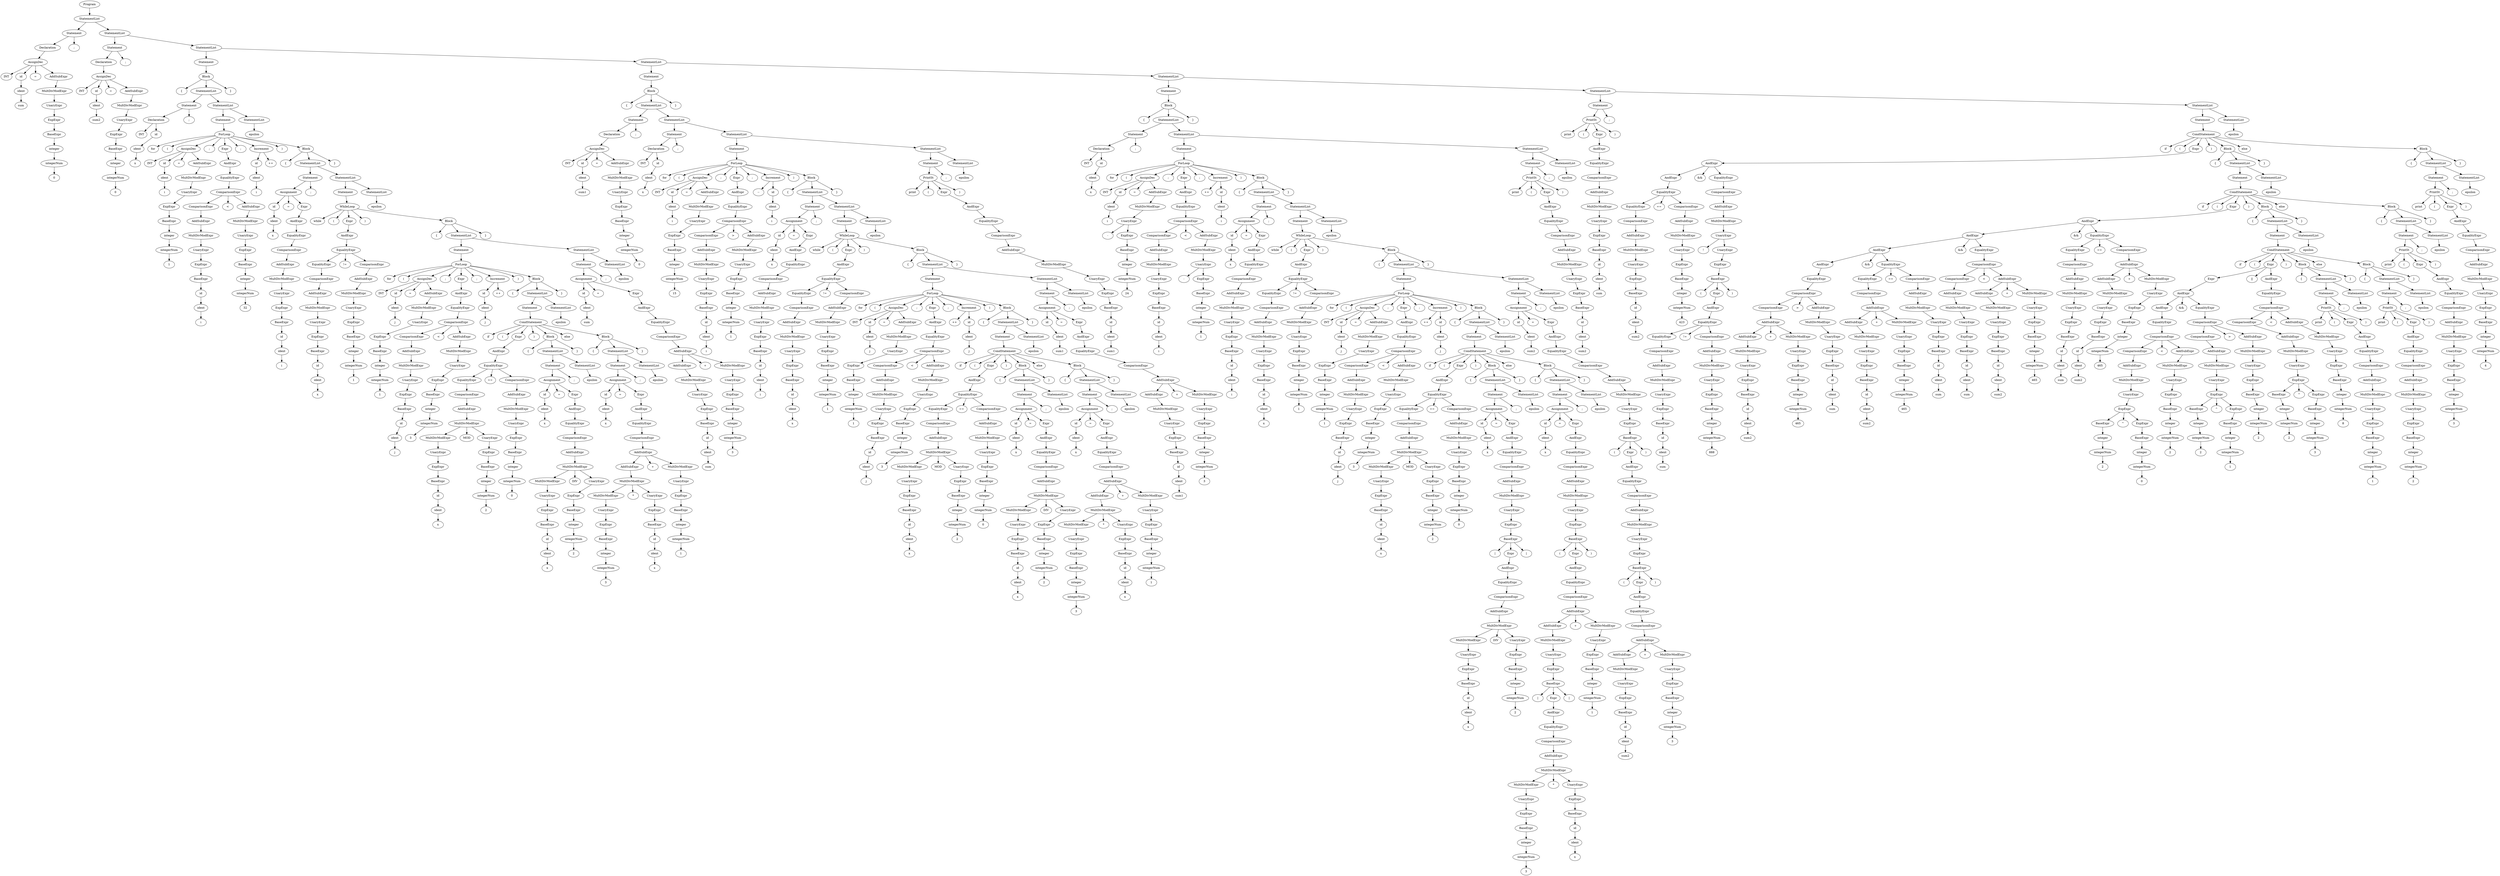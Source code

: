 
digraph "three_x_plus_1_1"
{
struct1 [label="Program"]
struct2 [label="StatementList"]
struct3 [label="Statement"]
struct4 [label="Declaration"]
struct5 [label="AssignDec"]
struct6 [label="INT"]
struct5->struct6
struct7 [label="id"]
struct8 [label="ident"]
struct9 [label="sum"]
struct8->struct9
struct7->struct8
struct5->struct7
struct10 [label="="]
struct5->struct10
struct11 [label="AddSubExpr"]
struct12 [label="MultDivModExpr"]
struct13 [label="UnaryExpr"]
struct14 [label="ExpExpr"]
struct15 [label="BaseExpr"]
struct16 [label="integer"]
struct17 [label="integerNum"]
struct18 [label="0"]
struct17->struct18
struct16->struct17
struct15->struct16
struct14->struct15
struct13->struct14
struct12->struct13
struct11->struct12
struct5->struct11
struct4->struct5
struct3->struct4
struct19 [label=";"]
struct3->struct19
struct2->struct3
struct20 [label="StatementList"]
struct21 [label="Statement"]
struct22 [label="Declaration"]
struct23 [label="AssignDec"]
struct24 [label="INT"]
struct23->struct24
struct25 [label="id"]
struct26 [label="ident"]
struct27 [label="sum2"]
struct26->struct27
struct25->struct26
struct23->struct25
struct28 [label="="]
struct23->struct28
struct29 [label="AddSubExpr"]
struct30 [label="MultDivModExpr"]
struct31 [label="UnaryExpr"]
struct32 [label="ExpExpr"]
struct33 [label="BaseExpr"]
struct34 [label="integer"]
struct35 [label="integerNum"]
struct36 [label="0"]
struct35->struct36
struct34->struct35
struct33->struct34
struct32->struct33
struct31->struct32
struct30->struct31
struct29->struct30
struct23->struct29
struct22->struct23
struct21->struct22
struct37 [label=";"]
struct21->struct37
struct20->struct21
struct38 [label="StatementList"]
struct39 [label="Statement"]
struct40 [label="Block"]
struct41 [label="{"]
struct40->struct41
struct42 [label="StatementList"]
struct43 [label="Statement"]
struct44 [label="Declaration"]
struct45 [label="INT"]
struct44->struct45
struct46 [label="id"]
struct47 [label="ident"]
struct48 [label="x"]
struct47->struct48
struct46->struct47
struct44->struct46
struct43->struct44
struct49 [label=";"]
struct43->struct49
struct42->struct43
struct50 [label="StatementList"]
struct51 [label="Statement"]
struct52 [label="ForLoop"]
struct53 [label="for"]
struct52->struct53
struct54 [label="("]
struct52->struct54
struct55 [label="AssignDec"]
struct56 [label="INT"]
struct55->struct56
struct57 [label="id"]
struct58 [label="ident"]
struct59 [label="i"]
struct58->struct59
struct57->struct58
struct55->struct57
struct60 [label="="]
struct55->struct60
struct61 [label="AddSubExpr"]
struct62 [label="MultDivModExpr"]
struct63 [label="UnaryExpr"]
struct64 [label="ExpExpr"]
struct65 [label="BaseExpr"]
struct66 [label="integer"]
struct67 [label="integerNum"]
struct68 [label="1"]
struct67->struct68
struct66->struct67
struct65->struct66
struct64->struct65
struct63->struct64
struct62->struct63
struct61->struct62
struct55->struct61
struct52->struct55
struct69 [label=";"]
struct52->struct69
struct70 [label="Expr"]
struct71 [label="AndExpr"]
struct72 [label="EqualityExpr"]
struct73 [label="ComparisonExpr"]
struct74 [label="ComparisonExpr"]
struct75 [label="AddSubExpr"]
struct76 [label="MultDivModExpr"]
struct77 [label="UnaryExpr"]
struct78 [label="ExpExpr"]
struct79 [label="BaseExpr"]
struct80 [label="id"]
struct81 [label="ident"]
struct82 [label="i"]
struct81->struct82
struct80->struct81
struct79->struct80
struct78->struct79
struct77->struct78
struct76->struct77
struct75->struct76
struct74->struct75
struct73->struct74
struct83 [label="<"]
struct73->struct83
struct84 [label="AddSubExpr"]
struct85 [label="MultDivModExpr"]
struct86 [label="UnaryExpr"]
struct87 [label="ExpExpr"]
struct88 [label="BaseExpr"]
struct89 [label="integer"]
struct90 [label="integerNum"]
struct91 [label="32"]
struct90->struct91
struct89->struct90
struct88->struct89
struct87->struct88
struct86->struct87
struct85->struct86
struct84->struct85
struct73->struct84
struct72->struct73
struct71->struct72
struct70->struct71
struct52->struct70
struct92 [label=";"]
struct52->struct92
struct93 [label="Increment"]
struct94 [label="id"]
struct95 [label="ident"]
struct96 [label="i"]
struct95->struct96
struct94->struct95
struct93->struct94
struct97 [label="++"]
struct93->struct97
struct52->struct93
struct98 [label=")"]
struct52->struct98
struct99 [label="Block"]
struct100 [label="{"]
struct99->struct100
struct101 [label="StatementList"]
struct102 [label="Statement"]
struct103 [label="Assignment"]
struct104 [label="id"]
struct105 [label="ident"]
struct106 [label="x"]
struct105->struct106
struct104->struct105
struct103->struct104
struct107 [label="="]
struct103->struct107
struct108 [label="Expr"]
struct109 [label="AndExpr"]
struct110 [label="EqualityExpr"]
struct111 [label="ComparisonExpr"]
struct112 [label="AddSubExpr"]
struct113 [label="MultDivModExpr"]
struct114 [label="UnaryExpr"]
struct115 [label="ExpExpr"]
struct116 [label="BaseExpr"]
struct117 [label="id"]
struct118 [label="ident"]
struct119 [label="i"]
struct118->struct119
struct117->struct118
struct116->struct117
struct115->struct116
struct114->struct115
struct113->struct114
struct112->struct113
struct111->struct112
struct110->struct111
struct109->struct110
struct108->struct109
struct103->struct108
struct102->struct103
struct120 [label=";"]
struct102->struct120
struct101->struct102
struct121 [label="StatementList"]
struct122 [label="Statement"]
struct123 [label="WhileLoop"]
struct124 [label="while"]
struct123->struct124
struct125 [label="("]
struct123->struct125
struct126 [label="Expr"]
struct127 [label="AndExpr"]
struct128 [label="EqualityExpr"]
struct129 [label="EqualityExpr"]
struct130 [label="ComparisonExpr"]
struct131 [label="AddSubExpr"]
struct132 [label="MultDivModExpr"]
struct133 [label="UnaryExpr"]
struct134 [label="ExpExpr"]
struct135 [label="BaseExpr"]
struct136 [label="id"]
struct137 [label="ident"]
struct138 [label="x"]
struct137->struct138
struct136->struct137
struct135->struct136
struct134->struct135
struct133->struct134
struct132->struct133
struct131->struct132
struct130->struct131
struct129->struct130
struct128->struct129
struct139 [label="!="]
struct128->struct139
struct140 [label="ComparisonExpr"]
struct141 [label="AddSubExpr"]
struct142 [label="MultDivModExpr"]
struct143 [label="UnaryExpr"]
struct144 [label="ExpExpr"]
struct145 [label="BaseExpr"]
struct146 [label="integer"]
struct147 [label="integerNum"]
struct148 [label="1"]
struct147->struct148
struct146->struct147
struct145->struct146
struct144->struct145
struct143->struct144
struct142->struct143
struct141->struct142
struct140->struct141
struct128->struct140
struct127->struct128
struct126->struct127
struct123->struct126
struct149 [label=")"]
struct123->struct149
struct150 [label="Block"]
struct151 [label="{"]
struct150->struct151
struct152 [label="StatementList"]
struct153 [label="Statement"]
struct154 [label="ForLoop"]
struct155 [label="for"]
struct154->struct155
struct156 [label="("]
struct154->struct156
struct157 [label="AssignDec"]
struct158 [label="INT"]
struct157->struct158
struct159 [label="id"]
struct160 [label="ident"]
struct161 [label="j"]
struct160->struct161
struct159->struct160
struct157->struct159
struct162 [label="="]
struct157->struct162
struct163 [label="AddSubExpr"]
struct164 [label="MultDivModExpr"]
struct165 [label="UnaryExpr"]
struct166 [label="ExpExpr"]
struct167 [label="BaseExpr"]
struct168 [label="integer"]
struct169 [label="integerNum"]
struct170 [label="1"]
struct169->struct170
struct168->struct169
struct167->struct168
struct166->struct167
struct165->struct166
struct164->struct165
struct163->struct164
struct157->struct163
struct154->struct157
struct171 [label=";"]
struct154->struct171
struct172 [label="Expr"]
struct173 [label="AndExpr"]
struct174 [label="EqualityExpr"]
struct175 [label="ComparisonExpr"]
struct176 [label="ComparisonExpr"]
struct177 [label="AddSubExpr"]
struct178 [label="MultDivModExpr"]
struct179 [label="UnaryExpr"]
struct180 [label="ExpExpr"]
struct181 [label="BaseExpr"]
struct182 [label="id"]
struct183 [label="ident"]
struct184 [label="j"]
struct183->struct184
struct182->struct183
struct181->struct182
struct180->struct181
struct179->struct180
struct178->struct179
struct177->struct178
struct176->struct177
struct175->struct176
struct185 [label="<"]
struct175->struct185
struct186 [label="AddSubExpr"]
struct187 [label="MultDivModExpr"]
struct188 [label="UnaryExpr"]
struct189 [label="ExpExpr"]
struct190 [label="BaseExpr"]
struct191 [label="integer"]
struct192 [label="integerNum"]
struct193 [label="3"]
struct192->struct193
struct191->struct192
struct190->struct191
struct189->struct190
struct188->struct189
struct187->struct188
struct186->struct187
struct175->struct186
struct174->struct175
struct173->struct174
struct172->struct173
struct154->struct172
struct194 [label=";"]
struct154->struct194
struct195 [label="Increment"]
struct196 [label="id"]
struct197 [label="ident"]
struct198 [label="j"]
struct197->struct198
struct196->struct197
struct195->struct196
struct199 [label="++"]
struct195->struct199
struct154->struct195
struct200 [label=")"]
struct154->struct200
struct201 [label="Block"]
struct202 [label="{"]
struct201->struct202
struct203 [label="StatementList"]
struct204 [label="Statement"]
struct205 [label="CondStatement"]
struct206 [label="if"]
struct205->struct206
struct207 [label="("]
struct205->struct207
struct208 [label="Expr"]
struct209 [label="AndExpr"]
struct210 [label="EqualityExpr"]
struct211 [label="EqualityExpr"]
struct212 [label="ComparisonExpr"]
struct213 [label="AddSubExpr"]
struct214 [label="MultDivModExpr"]
struct215 [label="MultDivModExpr"]
struct216 [label="UnaryExpr"]
struct217 [label="ExpExpr"]
struct218 [label="BaseExpr"]
struct219 [label="id"]
struct220 [label="ident"]
struct221 [label="x"]
struct220->struct221
struct219->struct220
struct218->struct219
struct217->struct218
struct216->struct217
struct215->struct216
struct214->struct215
struct222 [label="MOD"]
struct214->struct222
struct223 [label="UnaryExpr"]
struct224 [label="ExpExpr"]
struct225 [label="BaseExpr"]
struct226 [label="integer"]
struct227 [label="integerNum"]
struct228 [label="2"]
struct227->struct228
struct226->struct227
struct225->struct226
struct224->struct225
struct223->struct224
struct214->struct223
struct213->struct214
struct212->struct213
struct211->struct212
struct210->struct211
struct229 [label="=="]
struct210->struct229
struct230 [label="ComparisonExpr"]
struct231 [label="AddSubExpr"]
struct232 [label="MultDivModExpr"]
struct233 [label="UnaryExpr"]
struct234 [label="ExpExpr"]
struct235 [label="BaseExpr"]
struct236 [label="integer"]
struct237 [label="integerNum"]
struct238 [label="0"]
struct237->struct238
struct236->struct237
struct235->struct236
struct234->struct235
struct233->struct234
struct232->struct233
struct231->struct232
struct230->struct231
struct210->struct230
struct209->struct210
struct208->struct209
struct205->struct208
struct239 [label=")"]
struct205->struct239
struct240 [label="Block"]
struct241 [label="{"]
struct240->struct241
struct242 [label="StatementList"]
struct243 [label="Statement"]
struct244 [label="Assignment"]
struct245 [label="id"]
struct246 [label="ident"]
struct247 [label="x"]
struct246->struct247
struct245->struct246
struct244->struct245
struct248 [label="="]
struct244->struct248
struct249 [label="Expr"]
struct250 [label="AndExpr"]
struct251 [label="EqualityExpr"]
struct252 [label="ComparisonExpr"]
struct253 [label="AddSubExpr"]
struct254 [label="MultDivModExpr"]
struct255 [label="MultDivModExpr"]
struct256 [label="UnaryExpr"]
struct257 [label="ExpExpr"]
struct258 [label="BaseExpr"]
struct259 [label="id"]
struct260 [label="ident"]
struct261 [label="x"]
struct260->struct261
struct259->struct260
struct258->struct259
struct257->struct258
struct256->struct257
struct255->struct256
struct254->struct255
struct262 [label="DIV"]
struct254->struct262
struct263 [label="UnaryExpr"]
struct264 [label="ExpExpr"]
struct265 [label="BaseExpr"]
struct266 [label="integer"]
struct267 [label="integerNum"]
struct268 [label="2"]
struct267->struct268
struct266->struct267
struct265->struct266
struct264->struct265
struct263->struct264
struct254->struct263
struct253->struct254
struct252->struct253
struct251->struct252
struct250->struct251
struct249->struct250
struct244->struct249
struct243->struct244
struct269 [label=";"]
struct243->struct269
struct242->struct243
struct270 [label="StatementList"]
struct271 [label="epsilon"]
struct270->struct271
struct242->struct270
struct240->struct242
struct272 [label="}"]
struct240->struct272
struct205->struct240
struct273 [label="else"]
struct205->struct273
struct274 [label="Block"]
struct275 [label="{"]
struct274->struct275
struct276 [label="StatementList"]
struct277 [label="Statement"]
struct278 [label="Assignment"]
struct279 [label="id"]
struct280 [label="ident"]
struct281 [label="x"]
struct280->struct281
struct279->struct280
struct278->struct279
struct282 [label="="]
struct278->struct282
struct283 [label="Expr"]
struct284 [label="AndExpr"]
struct285 [label="EqualityExpr"]
struct286 [label="ComparisonExpr"]
struct287 [label="AddSubExpr"]
struct288 [label="AddSubExpr"]
struct289 [label="MultDivModExpr"]
struct290 [label="MultDivModExpr"]
struct291 [label="UnaryExpr"]
struct292 [label="ExpExpr"]
struct293 [label="BaseExpr"]
struct294 [label="integer"]
struct295 [label="integerNum"]
struct296 [label="3"]
struct295->struct296
struct294->struct295
struct293->struct294
struct292->struct293
struct291->struct292
struct290->struct291
struct289->struct290
struct297 [label="*"]
struct289->struct297
struct298 [label="UnaryExpr"]
struct299 [label="ExpExpr"]
struct300 [label="BaseExpr"]
struct301 [label="id"]
struct302 [label="ident"]
struct303 [label="x"]
struct302->struct303
struct301->struct302
struct300->struct301
struct299->struct300
struct298->struct299
struct289->struct298
struct288->struct289
struct287->struct288
struct304 [label="+"]
struct287->struct304
struct305 [label="MultDivModExpr"]
struct306 [label="UnaryExpr"]
struct307 [label="ExpExpr"]
struct308 [label="BaseExpr"]
struct309 [label="integer"]
struct310 [label="integerNum"]
struct311 [label="1"]
struct310->struct311
struct309->struct310
struct308->struct309
struct307->struct308
struct306->struct307
struct305->struct306
struct287->struct305
struct286->struct287
struct285->struct286
struct284->struct285
struct283->struct284
struct278->struct283
struct277->struct278
struct312 [label=";"]
struct277->struct312
struct276->struct277
struct313 [label="StatementList"]
struct314 [label="epsilon"]
struct313->struct314
struct276->struct313
struct274->struct276
struct315 [label="}"]
struct274->struct315
struct205->struct274
struct204->struct205
struct203->struct204
struct316 [label="StatementList"]
struct317 [label="epsilon"]
struct316->struct317
struct203->struct316
struct201->struct203
struct318 [label="}"]
struct201->struct318
struct154->struct201
struct153->struct154
struct152->struct153
struct319 [label="StatementList"]
struct320 [label="Statement"]
struct321 [label="Assignment"]
struct322 [label="id"]
struct323 [label="ident"]
struct324 [label="sum"]
struct323->struct324
struct322->struct323
struct321->struct322
struct325 [label="="]
struct321->struct325
struct326 [label="Expr"]
struct327 [label="AndExpr"]
struct328 [label="EqualityExpr"]
struct329 [label="ComparisonExpr"]
struct330 [label="AddSubExpr"]
struct331 [label="AddSubExpr"]
struct332 [label="MultDivModExpr"]
struct333 [label="UnaryExpr"]
struct334 [label="ExpExpr"]
struct335 [label="BaseExpr"]
struct336 [label="id"]
struct337 [label="ident"]
struct338 [label="sum"]
struct337->struct338
struct336->struct337
struct335->struct336
struct334->struct335
struct333->struct334
struct332->struct333
struct331->struct332
struct330->struct331
struct339 [label="+"]
struct330->struct339
struct340 [label="MultDivModExpr"]
struct341 [label="UnaryExpr"]
struct342 [label="ExpExpr"]
struct343 [label="BaseExpr"]
struct344 [label="integer"]
struct345 [label="integerNum"]
struct346 [label="3"]
struct345->struct346
struct344->struct345
struct343->struct344
struct342->struct343
struct341->struct342
struct340->struct341
struct330->struct340
struct329->struct330
struct328->struct329
struct327->struct328
struct326->struct327
struct321->struct326
struct320->struct321
struct347 [label=";"]
struct320->struct347
struct319->struct320
struct348 [label="StatementList"]
struct349 [label="epsilon"]
struct348->struct349
struct319->struct348
struct152->struct319
struct150->struct152
struct350 [label="}"]
struct150->struct350
struct123->struct150
struct122->struct123
struct121->struct122
struct351 [label="StatementList"]
struct352 [label="epsilon"]
struct351->struct352
struct121->struct351
struct101->struct121
struct99->struct101
struct353 [label="}"]
struct99->struct353
struct52->struct99
struct51->struct52
struct50->struct51
struct354 [label="StatementList"]
struct355 [label="epsilon"]
struct354->struct355
struct50->struct354
struct42->struct50
struct40->struct42
struct356 [label="}"]
struct40->struct356
struct39->struct40
struct38->struct39
struct357 [label="StatementList"]
struct358 [label="Statement"]
struct359 [label="Block"]
struct360 [label="{"]
struct359->struct360
struct361 [label="StatementList"]
struct362 [label="Statement"]
struct363 [label="Declaration"]
struct364 [label="AssignDec"]
struct365 [label="INT"]
struct364->struct365
struct366 [label="id"]
struct367 [label="ident"]
struct368 [label="sum1"]
struct367->struct368
struct366->struct367
struct364->struct366
struct369 [label="="]
struct364->struct369
struct370 [label="AddSubExpr"]
struct371 [label="MultDivModExpr"]
struct372 [label="UnaryExpr"]
struct373 [label="ExpExpr"]
struct374 [label="BaseExpr"]
struct375 [label="integer"]
struct376 [label="integerNum"]
struct377 [label="0"]
struct376->struct377
struct375->struct376
struct374->struct375
struct373->struct374
struct372->struct373
struct371->struct372
struct370->struct371
struct364->struct370
struct363->struct364
struct362->struct363
struct378 [label=";"]
struct362->struct378
struct361->struct362
struct379 [label="StatementList"]
struct380 [label="Statement"]
struct381 [label="Declaration"]
struct382 [label="INT"]
struct381->struct382
struct383 [label="id"]
struct384 [label="ident"]
struct385 [label="x"]
struct384->struct385
struct383->struct384
struct381->struct383
struct380->struct381
struct386 [label=";"]
struct380->struct386
struct379->struct380
struct387 [label="StatementList"]
struct388 [label="Statement"]
struct389 [label="ForLoop"]
struct390 [label="for"]
struct389->struct390
struct391 [label="("]
struct389->struct391
struct392 [label="AssignDec"]
struct393 [label="INT"]
struct392->struct393
struct394 [label="id"]
struct395 [label="ident"]
struct396 [label="i"]
struct395->struct396
struct394->struct395
struct392->struct394
struct397 [label="="]
struct392->struct397
struct398 [label="AddSubExpr"]
struct399 [label="MultDivModExpr"]
struct400 [label="UnaryExpr"]
struct401 [label="ExpExpr"]
struct402 [label="BaseExpr"]
struct403 [label="integer"]
struct404 [label="integerNum"]
struct405 [label="15"]
struct404->struct405
struct403->struct404
struct402->struct403
struct401->struct402
struct400->struct401
struct399->struct400
struct398->struct399
struct392->struct398
struct389->struct392
struct406 [label=";"]
struct389->struct406
struct407 [label="Expr"]
struct408 [label="AndExpr"]
struct409 [label="EqualityExpr"]
struct410 [label="ComparisonExpr"]
struct411 [label="ComparisonExpr"]
struct412 [label="AddSubExpr"]
struct413 [label="MultDivModExpr"]
struct414 [label="UnaryExpr"]
struct415 [label="ExpExpr"]
struct416 [label="BaseExpr"]
struct417 [label="id"]
struct418 [label="ident"]
struct419 [label="i"]
struct418->struct419
struct417->struct418
struct416->struct417
struct415->struct416
struct414->struct415
struct413->struct414
struct412->struct413
struct411->struct412
struct410->struct411
struct420 [label=">"]
struct410->struct420
struct421 [label="AddSubExpr"]
struct422 [label="MultDivModExpr"]
struct423 [label="UnaryExpr"]
struct424 [label="ExpExpr"]
struct425 [label="BaseExpr"]
struct426 [label="integer"]
struct427 [label="integerNum"]
struct428 [label="1"]
struct427->struct428
struct426->struct427
struct425->struct426
struct424->struct425
struct423->struct424
struct422->struct423
struct421->struct422
struct410->struct421
struct409->struct410
struct408->struct409
struct407->struct408
struct389->struct407
struct429 [label=";"]
struct389->struct429
struct430 [label="Increment"]
struct431 [label="--"]
struct430->struct431
struct432 [label="id"]
struct433 [label="ident"]
struct434 [label="i"]
struct433->struct434
struct432->struct433
struct430->struct432
struct389->struct430
struct435 [label=")"]
struct389->struct435
struct436 [label="Block"]
struct437 [label="{"]
struct436->struct437
struct438 [label="StatementList"]
struct439 [label="Statement"]
struct440 [label="Assignment"]
struct441 [label="id"]
struct442 [label="ident"]
struct443 [label="x"]
struct442->struct443
struct441->struct442
struct440->struct441
struct444 [label="="]
struct440->struct444
struct445 [label="Expr"]
struct446 [label="AndExpr"]
struct447 [label="EqualityExpr"]
struct448 [label="ComparisonExpr"]
struct449 [label="AddSubExpr"]
struct450 [label="MultDivModExpr"]
struct451 [label="UnaryExpr"]
struct452 [label="ExpExpr"]
struct453 [label="BaseExpr"]
struct454 [label="id"]
struct455 [label="ident"]
struct456 [label="i"]
struct455->struct456
struct454->struct455
struct453->struct454
struct452->struct453
struct451->struct452
struct450->struct451
struct449->struct450
struct448->struct449
struct447->struct448
struct446->struct447
struct445->struct446
struct440->struct445
struct439->struct440
struct457 [label=";"]
struct439->struct457
struct438->struct439
struct458 [label="StatementList"]
struct459 [label="Statement"]
struct460 [label="WhileLoop"]
struct461 [label="while"]
struct460->struct461
struct462 [label="("]
struct460->struct462
struct463 [label="Expr"]
struct464 [label="AndExpr"]
struct465 [label="EqualityExpr"]
struct466 [label="EqualityExpr"]
struct467 [label="ComparisonExpr"]
struct468 [label="AddSubExpr"]
struct469 [label="MultDivModExpr"]
struct470 [label="UnaryExpr"]
struct471 [label="ExpExpr"]
struct472 [label="BaseExpr"]
struct473 [label="id"]
struct474 [label="ident"]
struct475 [label="x"]
struct474->struct475
struct473->struct474
struct472->struct473
struct471->struct472
struct470->struct471
struct469->struct470
struct468->struct469
struct467->struct468
struct466->struct467
struct465->struct466
struct476 [label="!="]
struct465->struct476
struct477 [label="ComparisonExpr"]
struct478 [label="AddSubExpr"]
struct479 [label="MultDivModExpr"]
struct480 [label="UnaryExpr"]
struct481 [label="ExpExpr"]
struct482 [label="BaseExpr"]
struct483 [label="integer"]
struct484 [label="integerNum"]
struct485 [label="1"]
struct484->struct485
struct483->struct484
struct482->struct483
struct481->struct482
struct480->struct481
struct479->struct480
struct478->struct479
struct477->struct478
struct465->struct477
struct464->struct465
struct463->struct464
struct460->struct463
struct486 [label=")"]
struct460->struct486
struct487 [label="Block"]
struct488 [label="{"]
struct487->struct488
struct489 [label="StatementList"]
struct490 [label="Statement"]
struct491 [label="ForLoop"]
struct492 [label="for"]
struct491->struct492
struct493 [label="("]
struct491->struct493
struct494 [label="AssignDec"]
struct495 [label="INT"]
struct494->struct495
struct496 [label="id"]
struct497 [label="ident"]
struct498 [label="j"]
struct497->struct498
struct496->struct497
struct494->struct496
struct499 [label="="]
struct494->struct499
struct500 [label="AddSubExpr"]
struct501 [label="MultDivModExpr"]
struct502 [label="UnaryExpr"]
struct503 [label="ExpExpr"]
struct504 [label="BaseExpr"]
struct505 [label="integer"]
struct506 [label="integerNum"]
struct507 [label="1"]
struct506->struct507
struct505->struct506
struct504->struct505
struct503->struct504
struct502->struct503
struct501->struct502
struct500->struct501
struct494->struct500
struct491->struct494
struct508 [label=";"]
struct491->struct508
struct509 [label="Expr"]
struct510 [label="AndExpr"]
struct511 [label="EqualityExpr"]
struct512 [label="ComparisonExpr"]
struct513 [label="ComparisonExpr"]
struct514 [label="AddSubExpr"]
struct515 [label="MultDivModExpr"]
struct516 [label="UnaryExpr"]
struct517 [label="ExpExpr"]
struct518 [label="BaseExpr"]
struct519 [label="id"]
struct520 [label="ident"]
struct521 [label="j"]
struct520->struct521
struct519->struct520
struct518->struct519
struct517->struct518
struct516->struct517
struct515->struct516
struct514->struct515
struct513->struct514
struct512->struct513
struct522 [label="<"]
struct512->struct522
struct523 [label="AddSubExpr"]
struct524 [label="MultDivModExpr"]
struct525 [label="UnaryExpr"]
struct526 [label="ExpExpr"]
struct527 [label="BaseExpr"]
struct528 [label="integer"]
struct529 [label="integerNum"]
struct530 [label="3"]
struct529->struct530
struct528->struct529
struct527->struct528
struct526->struct527
struct525->struct526
struct524->struct525
struct523->struct524
struct512->struct523
struct511->struct512
struct510->struct511
struct509->struct510
struct491->struct509
struct531 [label=";"]
struct491->struct531
struct532 [label="Increment"]
struct533 [label="++"]
struct532->struct533
struct534 [label="id"]
struct535 [label="ident"]
struct536 [label="j"]
struct535->struct536
struct534->struct535
struct532->struct534
struct491->struct532
struct537 [label=")"]
struct491->struct537
struct538 [label="Block"]
struct539 [label="{"]
struct538->struct539
struct540 [label="StatementList"]
struct541 [label="Statement"]
struct542 [label="CondStatement"]
struct543 [label="if"]
struct542->struct543
struct544 [label="("]
struct542->struct544
struct545 [label="Expr"]
struct546 [label="AndExpr"]
struct547 [label="EqualityExpr"]
struct548 [label="EqualityExpr"]
struct549 [label="ComparisonExpr"]
struct550 [label="AddSubExpr"]
struct551 [label="MultDivModExpr"]
struct552 [label="MultDivModExpr"]
struct553 [label="UnaryExpr"]
struct554 [label="ExpExpr"]
struct555 [label="BaseExpr"]
struct556 [label="id"]
struct557 [label="ident"]
struct558 [label="x"]
struct557->struct558
struct556->struct557
struct555->struct556
struct554->struct555
struct553->struct554
struct552->struct553
struct551->struct552
struct559 [label="MOD"]
struct551->struct559
struct560 [label="UnaryExpr"]
struct561 [label="ExpExpr"]
struct562 [label="BaseExpr"]
struct563 [label="integer"]
struct564 [label="integerNum"]
struct565 [label="2"]
struct564->struct565
struct563->struct564
struct562->struct563
struct561->struct562
struct560->struct561
struct551->struct560
struct550->struct551
struct549->struct550
struct548->struct549
struct547->struct548
struct566 [label="=="]
struct547->struct566
struct567 [label="ComparisonExpr"]
struct568 [label="AddSubExpr"]
struct569 [label="MultDivModExpr"]
struct570 [label="UnaryExpr"]
struct571 [label="ExpExpr"]
struct572 [label="BaseExpr"]
struct573 [label="integer"]
struct574 [label="integerNum"]
struct575 [label="0"]
struct574->struct575
struct573->struct574
struct572->struct573
struct571->struct572
struct570->struct571
struct569->struct570
struct568->struct569
struct567->struct568
struct547->struct567
struct546->struct547
struct545->struct546
struct542->struct545
struct576 [label=")"]
struct542->struct576
struct577 [label="Block"]
struct578 [label="{"]
struct577->struct578
struct579 [label="StatementList"]
struct580 [label="Statement"]
struct581 [label="Assignment"]
struct582 [label="id"]
struct583 [label="ident"]
struct584 [label="x"]
struct583->struct584
struct582->struct583
struct581->struct582
struct585 [label="="]
struct581->struct585
struct586 [label="Expr"]
struct587 [label="AndExpr"]
struct588 [label="EqualityExpr"]
struct589 [label="ComparisonExpr"]
struct590 [label="AddSubExpr"]
struct591 [label="MultDivModExpr"]
struct592 [label="MultDivModExpr"]
struct593 [label="UnaryExpr"]
struct594 [label="ExpExpr"]
struct595 [label="BaseExpr"]
struct596 [label="id"]
struct597 [label="ident"]
struct598 [label="x"]
struct597->struct598
struct596->struct597
struct595->struct596
struct594->struct595
struct593->struct594
struct592->struct593
struct591->struct592
struct599 [label="DIV"]
struct591->struct599
struct600 [label="UnaryExpr"]
struct601 [label="ExpExpr"]
struct602 [label="BaseExpr"]
struct603 [label="integer"]
struct604 [label="integerNum"]
struct605 [label="2"]
struct604->struct605
struct603->struct604
struct602->struct603
struct601->struct602
struct600->struct601
struct591->struct600
struct590->struct591
struct589->struct590
struct588->struct589
struct587->struct588
struct586->struct587
struct581->struct586
struct580->struct581
struct606 [label=";"]
struct580->struct606
struct579->struct580
struct607 [label="StatementList"]
struct608 [label="epsilon"]
struct607->struct608
struct579->struct607
struct577->struct579
struct609 [label="}"]
struct577->struct609
struct542->struct577
struct610 [label="else"]
struct542->struct610
struct611 [label="Block"]
struct612 [label="{"]
struct611->struct612
struct613 [label="StatementList"]
struct614 [label="Statement"]
struct615 [label="Assignment"]
struct616 [label="id"]
struct617 [label="ident"]
struct618 [label="x"]
struct617->struct618
struct616->struct617
struct615->struct616
struct619 [label="="]
struct615->struct619
struct620 [label="Expr"]
struct621 [label="AndExpr"]
struct622 [label="EqualityExpr"]
struct623 [label="ComparisonExpr"]
struct624 [label="AddSubExpr"]
struct625 [label="AddSubExpr"]
struct626 [label="MultDivModExpr"]
struct627 [label="MultDivModExpr"]
struct628 [label="UnaryExpr"]
struct629 [label="ExpExpr"]
struct630 [label="BaseExpr"]
struct631 [label="integer"]
struct632 [label="integerNum"]
struct633 [label="3"]
struct632->struct633
struct631->struct632
struct630->struct631
struct629->struct630
struct628->struct629
struct627->struct628
struct626->struct627
struct634 [label="*"]
struct626->struct634
struct635 [label="UnaryExpr"]
struct636 [label="ExpExpr"]
struct637 [label="BaseExpr"]
struct638 [label="id"]
struct639 [label="ident"]
struct640 [label="x"]
struct639->struct640
struct638->struct639
struct637->struct638
struct636->struct637
struct635->struct636
struct626->struct635
struct625->struct626
struct624->struct625
struct641 [label="+"]
struct624->struct641
struct642 [label="MultDivModExpr"]
struct643 [label="UnaryExpr"]
struct644 [label="ExpExpr"]
struct645 [label="BaseExpr"]
struct646 [label="integer"]
struct647 [label="integerNum"]
struct648 [label="1"]
struct647->struct648
struct646->struct647
struct645->struct646
struct644->struct645
struct643->struct644
struct642->struct643
struct624->struct642
struct623->struct624
struct622->struct623
struct621->struct622
struct620->struct621
struct615->struct620
struct614->struct615
struct649 [label=";"]
struct614->struct649
struct613->struct614
struct650 [label="StatementList"]
struct651 [label="epsilon"]
struct650->struct651
struct613->struct650
struct611->struct613
struct652 [label="}"]
struct611->struct652
struct542->struct611
struct541->struct542
struct540->struct541
struct653 [label="StatementList"]
struct654 [label="epsilon"]
struct653->struct654
struct540->struct653
struct538->struct540
struct655 [label="}"]
struct538->struct655
struct491->struct538
struct490->struct491
struct489->struct490
struct656 [label="StatementList"]
struct657 [label="Statement"]
struct658 [label="Assignment"]
struct659 [label="id"]
struct660 [label="ident"]
struct661 [label="sum1"]
struct660->struct661
struct659->struct660
struct658->struct659
struct662 [label="="]
struct658->struct662
struct663 [label="Expr"]
struct664 [label="AndExpr"]
struct665 [label="EqualityExpr"]
struct666 [label="ComparisonExpr"]
struct667 [label="AddSubExpr"]
struct668 [label="AddSubExpr"]
struct669 [label="MultDivModExpr"]
struct670 [label="UnaryExpr"]
struct671 [label="ExpExpr"]
struct672 [label="BaseExpr"]
struct673 [label="id"]
struct674 [label="ident"]
struct675 [label="sum1"]
struct674->struct675
struct673->struct674
struct672->struct673
struct671->struct672
struct670->struct671
struct669->struct670
struct668->struct669
struct667->struct668
struct676 [label="+"]
struct667->struct676
struct677 [label="MultDivModExpr"]
struct678 [label="UnaryExpr"]
struct679 [label="ExpExpr"]
struct680 [label="BaseExpr"]
struct681 [label="integer"]
struct682 [label="integerNum"]
struct683 [label="3"]
struct682->struct683
struct681->struct682
struct680->struct681
struct679->struct680
struct678->struct679
struct677->struct678
struct667->struct677
struct666->struct667
struct665->struct666
struct664->struct665
struct663->struct664
struct658->struct663
struct657->struct658
struct684 [label=";"]
struct657->struct684
struct656->struct657
struct685 [label="StatementList"]
struct686 [label="epsilon"]
struct685->struct686
struct656->struct685
struct489->struct656
struct487->struct489
struct687 [label="}"]
struct487->struct687
struct460->struct487
struct459->struct460
struct458->struct459
struct688 [label="StatementList"]
struct689 [label="epsilon"]
struct688->struct689
struct458->struct688
struct438->struct458
struct436->struct438
struct690 [label="}"]
struct436->struct690
struct389->struct436
struct388->struct389
struct387->struct388
struct691 [label="StatementList"]
struct692 [label="Statement"]
struct693 [label="PrintSt"]
struct694 [label="print"]
struct693->struct694
struct695 [label="("]
struct693->struct695
struct696 [label="Expr"]
struct697 [label="AndExpr"]
struct698 [label="EqualityExpr"]
struct699 [label="ComparisonExpr"]
struct700 [label="AddSubExpr"]
struct701 [label="MultDivModExpr"]
struct702 [label="UnaryExpr"]
struct703 [label="ExpExpr"]
struct704 [label="BaseExpr"]
struct705 [label="id"]
struct706 [label="ident"]
struct707 [label="sum1"]
struct706->struct707
struct705->struct706
struct704->struct705
struct703->struct704
struct702->struct703
struct701->struct702
struct700->struct701
struct699->struct700
struct698->struct699
struct697->struct698
struct696->struct697
struct693->struct696
struct708 [label=")"]
struct693->struct708
struct692->struct693
struct709 [label=";"]
struct692->struct709
struct691->struct692
struct710 [label="StatementList"]
struct711 [label="epsilon"]
struct710->struct711
struct691->struct710
struct387->struct691
struct379->struct387
struct361->struct379
struct359->struct361
struct712 [label="}"]
struct359->struct712
struct358->struct359
struct357->struct358
struct713 [label="StatementList"]
struct714 [label="Statement"]
struct715 [label="Block"]
struct716 [label="{"]
struct715->struct716
struct717 [label="StatementList"]
struct718 [label="Statement"]
struct719 [label="Declaration"]
struct720 [label="INT"]
struct719->struct720
struct721 [label="id"]
struct722 [label="ident"]
struct723 [label="x"]
struct722->struct723
struct721->struct722
struct719->struct721
struct718->struct719
struct724 [label=";"]
struct718->struct724
struct717->struct718
struct725 [label="StatementList"]
struct726 [label="Statement"]
struct727 [label="ForLoop"]
struct728 [label="for"]
struct727->struct728
struct729 [label="("]
struct727->struct729
struct730 [label="AssignDec"]
struct731 [label="INT"]
struct730->struct731
struct732 [label="id"]
struct733 [label="ident"]
struct734 [label="i"]
struct733->struct734
struct732->struct733
struct730->struct732
struct735 [label="="]
struct730->struct735
struct736 [label="AddSubExpr"]
struct737 [label="MultDivModExpr"]
struct738 [label="UnaryExpr"]
struct739 [label="-"]
struct738->struct739
struct740 [label="ExpExpr"]
struct741 [label="BaseExpr"]
struct742 [label="integer"]
struct743 [label="integerNum"]
struct744 [label="24"]
struct743->struct744
struct742->struct743
struct741->struct742
struct740->struct741
struct738->struct740
struct737->struct738
struct736->struct737
struct730->struct736
struct727->struct730
struct745 [label=";"]
struct727->struct745
struct746 [label="Expr"]
struct747 [label="AndExpr"]
struct748 [label="EqualityExpr"]
struct749 [label="ComparisonExpr"]
struct750 [label="ComparisonExpr"]
struct751 [label="AddSubExpr"]
struct752 [label="MultDivModExpr"]
struct753 [label="UnaryExpr"]
struct754 [label="ExpExpr"]
struct755 [label="BaseExpr"]
struct756 [label="id"]
struct757 [label="ident"]
struct758 [label="i"]
struct757->struct758
struct756->struct757
struct755->struct756
struct754->struct755
struct753->struct754
struct752->struct753
struct751->struct752
struct750->struct751
struct749->struct750
struct759 [label="<"]
struct749->struct759
struct760 [label="AddSubExpr"]
struct761 [label="MultDivModExpr"]
struct762 [label="UnaryExpr"]
struct763 [label="-"]
struct762->struct763
struct764 [label="ExpExpr"]
struct765 [label="BaseExpr"]
struct766 [label="integer"]
struct767 [label="integerNum"]
struct768 [label="1"]
struct767->struct768
struct766->struct767
struct765->struct766
struct764->struct765
struct762->struct764
struct761->struct762
struct760->struct761
struct749->struct760
struct748->struct749
struct747->struct748
struct746->struct747
struct727->struct746
struct769 [label=";"]
struct727->struct769
struct770 [label="Increment"]
struct771 [label="++"]
struct770->struct771
struct772 [label="id"]
struct773 [label="ident"]
struct774 [label="i"]
struct773->struct774
struct772->struct773
struct770->struct772
struct727->struct770
struct775 [label=")"]
struct727->struct775
struct776 [label="Block"]
struct777 [label="{"]
struct776->struct777
struct778 [label="StatementList"]
struct779 [label="Statement"]
struct780 [label="Assignment"]
struct781 [label="id"]
struct782 [label="ident"]
struct783 [label="x"]
struct782->struct783
struct781->struct782
struct780->struct781
struct784 [label="="]
struct780->struct784
struct785 [label="Expr"]
struct786 [label="AndExpr"]
struct787 [label="EqualityExpr"]
struct788 [label="ComparisonExpr"]
struct789 [label="AddSubExpr"]
struct790 [label="MultDivModExpr"]
struct791 [label="UnaryExpr"]
struct792 [label="ExpExpr"]
struct793 [label="BaseExpr"]
struct794 [label="id"]
struct795 [label="ident"]
struct796 [label="i"]
struct795->struct796
struct794->struct795
struct793->struct794
struct792->struct793
struct791->struct792
struct790->struct791
struct789->struct790
struct788->struct789
struct787->struct788
struct786->struct787
struct785->struct786
struct780->struct785
struct779->struct780
struct797 [label=";"]
struct779->struct797
struct778->struct779
struct798 [label="StatementList"]
struct799 [label="Statement"]
struct800 [label="WhileLoop"]
struct801 [label="while"]
struct800->struct801
struct802 [label="("]
struct800->struct802
struct803 [label="Expr"]
struct804 [label="AndExpr"]
struct805 [label="EqualityExpr"]
struct806 [label="EqualityExpr"]
struct807 [label="ComparisonExpr"]
struct808 [label="AddSubExpr"]
struct809 [label="MultDivModExpr"]
struct810 [label="UnaryExpr"]
struct811 [label="ExpExpr"]
struct812 [label="BaseExpr"]
struct813 [label="id"]
struct814 [label="ident"]
struct815 [label="x"]
struct814->struct815
struct813->struct814
struct812->struct813
struct811->struct812
struct810->struct811
struct809->struct810
struct808->struct809
struct807->struct808
struct806->struct807
struct805->struct806
struct816 [label="!="]
struct805->struct816
struct817 [label="ComparisonExpr"]
struct818 [label="AddSubExpr"]
struct819 [label="MultDivModExpr"]
struct820 [label="UnaryExpr"]
struct821 [label="ExpExpr"]
struct822 [label="BaseExpr"]
struct823 [label="integer"]
struct824 [label="integerNum"]
struct825 [label="1"]
struct824->struct825
struct823->struct824
struct822->struct823
struct821->struct822
struct820->struct821
struct819->struct820
struct818->struct819
struct817->struct818
struct805->struct817
struct804->struct805
struct803->struct804
struct800->struct803
struct826 [label=")"]
struct800->struct826
struct827 [label="Block"]
struct828 [label="{"]
struct827->struct828
struct829 [label="StatementList"]
struct830 [label="Statement"]
struct831 [label="ForLoop"]
struct832 [label="for"]
struct831->struct832
struct833 [label="("]
struct831->struct833
struct834 [label="AssignDec"]
struct835 [label="INT"]
struct834->struct835
struct836 [label="id"]
struct837 [label="ident"]
struct838 [label="j"]
struct837->struct838
struct836->struct837
struct834->struct836
struct839 [label="="]
struct834->struct839
struct840 [label="AddSubExpr"]
struct841 [label="MultDivModExpr"]
struct842 [label="UnaryExpr"]
struct843 [label="ExpExpr"]
struct844 [label="BaseExpr"]
struct845 [label="integer"]
struct846 [label="integerNum"]
struct847 [label="1"]
struct846->struct847
struct845->struct846
struct844->struct845
struct843->struct844
struct842->struct843
struct841->struct842
struct840->struct841
struct834->struct840
struct831->struct834
struct848 [label=";"]
struct831->struct848
struct849 [label="Expr"]
struct850 [label="AndExpr"]
struct851 [label="EqualityExpr"]
struct852 [label="ComparisonExpr"]
struct853 [label="ComparisonExpr"]
struct854 [label="AddSubExpr"]
struct855 [label="MultDivModExpr"]
struct856 [label="UnaryExpr"]
struct857 [label="ExpExpr"]
struct858 [label="BaseExpr"]
struct859 [label="id"]
struct860 [label="ident"]
struct861 [label="j"]
struct860->struct861
struct859->struct860
struct858->struct859
struct857->struct858
struct856->struct857
struct855->struct856
struct854->struct855
struct853->struct854
struct852->struct853
struct862 [label="<"]
struct852->struct862
struct863 [label="AddSubExpr"]
struct864 [label="MultDivModExpr"]
struct865 [label="UnaryExpr"]
struct866 [label="ExpExpr"]
struct867 [label="BaseExpr"]
struct868 [label="integer"]
struct869 [label="integerNum"]
struct870 [label="3"]
struct869->struct870
struct868->struct869
struct867->struct868
struct866->struct867
struct865->struct866
struct864->struct865
struct863->struct864
struct852->struct863
struct851->struct852
struct850->struct851
struct849->struct850
struct831->struct849
struct871 [label=";"]
struct831->struct871
struct872 [label="Increment"]
struct873 [label="++"]
struct872->struct873
struct874 [label="id"]
struct875 [label="ident"]
struct876 [label="j"]
struct875->struct876
struct874->struct875
struct872->struct874
struct831->struct872
struct877 [label=")"]
struct831->struct877
struct878 [label="Block"]
struct879 [label="{"]
struct878->struct879
struct880 [label="StatementList"]
struct881 [label="Statement"]
struct882 [label="CondStatement"]
struct883 [label="if"]
struct882->struct883
struct884 [label="("]
struct882->struct884
struct885 [label="Expr"]
struct886 [label="AndExpr"]
struct887 [label="EqualityExpr"]
struct888 [label="EqualityExpr"]
struct889 [label="ComparisonExpr"]
struct890 [label="AddSubExpr"]
struct891 [label="MultDivModExpr"]
struct892 [label="MultDivModExpr"]
struct893 [label="UnaryExpr"]
struct894 [label="ExpExpr"]
struct895 [label="BaseExpr"]
struct896 [label="id"]
struct897 [label="ident"]
struct898 [label="x"]
struct897->struct898
struct896->struct897
struct895->struct896
struct894->struct895
struct893->struct894
struct892->struct893
struct891->struct892
struct899 [label="MOD"]
struct891->struct899
struct900 [label="UnaryExpr"]
struct901 [label="ExpExpr"]
struct902 [label="BaseExpr"]
struct903 [label="integer"]
struct904 [label="integerNum"]
struct905 [label="2"]
struct904->struct905
struct903->struct904
struct902->struct903
struct901->struct902
struct900->struct901
struct891->struct900
struct890->struct891
struct889->struct890
struct888->struct889
struct887->struct888
struct906 [label="=="]
struct887->struct906
struct907 [label="ComparisonExpr"]
struct908 [label="AddSubExpr"]
struct909 [label="MultDivModExpr"]
struct910 [label="UnaryExpr"]
struct911 [label="ExpExpr"]
struct912 [label="BaseExpr"]
struct913 [label="integer"]
struct914 [label="integerNum"]
struct915 [label="0"]
struct914->struct915
struct913->struct914
struct912->struct913
struct911->struct912
struct910->struct911
struct909->struct910
struct908->struct909
struct907->struct908
struct887->struct907
struct886->struct887
struct885->struct886
struct882->struct885
struct916 [label=")"]
struct882->struct916
struct917 [label="Block"]
struct918 [label="{"]
struct917->struct918
struct919 [label="StatementList"]
struct920 [label="Statement"]
struct921 [label="Assignment"]
struct922 [label="id"]
struct923 [label="ident"]
struct924 [label="x"]
struct923->struct924
struct922->struct923
struct921->struct922
struct925 [label="="]
struct921->struct925
struct926 [label="Expr"]
struct927 [label="AndExpr"]
struct928 [label="EqualityExpr"]
struct929 [label="ComparisonExpr"]
struct930 [label="AddSubExpr"]
struct931 [label="MultDivModExpr"]
struct932 [label="UnaryExpr"]
struct933 [label="ExpExpr"]
struct934 [label="BaseExpr"]
struct935 [label="|"]
struct934->struct935
struct936 [label="Expr"]
struct937 [label="AndExpr"]
struct938 [label="EqualityExpr"]
struct939 [label="ComparisonExpr"]
struct940 [label="AddSubExpr"]
struct941 [label="MultDivModExpr"]
struct942 [label="MultDivModExpr"]
struct943 [label="UnaryExpr"]
struct944 [label="ExpExpr"]
struct945 [label="BaseExpr"]
struct946 [label="id"]
struct947 [label="ident"]
struct948 [label="x"]
struct947->struct948
struct946->struct947
struct945->struct946
struct944->struct945
struct943->struct944
struct942->struct943
struct941->struct942
struct949 [label="DIV"]
struct941->struct949
struct950 [label="UnaryExpr"]
struct951 [label="ExpExpr"]
struct952 [label="BaseExpr"]
struct953 [label="integer"]
struct954 [label="integerNum"]
struct955 [label="2"]
struct954->struct955
struct953->struct954
struct952->struct953
struct951->struct952
struct950->struct951
struct941->struct950
struct940->struct941
struct939->struct940
struct938->struct939
struct937->struct938
struct936->struct937
struct934->struct936
struct956 [label="|"]
struct934->struct956
struct933->struct934
struct932->struct933
struct931->struct932
struct930->struct931
struct929->struct930
struct928->struct929
struct927->struct928
struct926->struct927
struct921->struct926
struct920->struct921
struct957 [label=";"]
struct920->struct957
struct919->struct920
struct958 [label="StatementList"]
struct959 [label="epsilon"]
struct958->struct959
struct919->struct958
struct917->struct919
struct960 [label="}"]
struct917->struct960
struct882->struct917
struct961 [label="else"]
struct882->struct961
struct962 [label="Block"]
struct963 [label="{"]
struct962->struct963
struct964 [label="StatementList"]
struct965 [label="Statement"]
struct966 [label="Assignment"]
struct967 [label="id"]
struct968 [label="ident"]
struct969 [label="x"]
struct968->struct969
struct967->struct968
struct966->struct967
struct970 [label="="]
struct966->struct970
struct971 [label="Expr"]
struct972 [label="AndExpr"]
struct973 [label="EqualityExpr"]
struct974 [label="ComparisonExpr"]
struct975 [label="AddSubExpr"]
struct976 [label="MultDivModExpr"]
struct977 [label="UnaryExpr"]
struct978 [label="ExpExpr"]
struct979 [label="BaseExpr"]
struct980 [label="("]
struct979->struct980
struct981 [label="Expr"]
struct982 [label="AndExpr"]
struct983 [label="EqualityExpr"]
struct984 [label="ComparisonExpr"]
struct985 [label="AddSubExpr"]
struct986 [label="AddSubExpr"]
struct987 [label="MultDivModExpr"]
struct988 [label="UnaryExpr"]
struct989 [label="ExpExpr"]
struct990 [label="BaseExpr"]
struct991 [label="|"]
struct990->struct991
struct992 [label="Expr"]
struct993 [label="AndExpr"]
struct994 [label="EqualityExpr"]
struct995 [label="ComparisonExpr"]
struct996 [label="AddSubExpr"]
struct997 [label="MultDivModExpr"]
struct998 [label="MultDivModExpr"]
struct999 [label="UnaryExpr"]
struct1000 [label="ExpExpr"]
struct1001 [label="BaseExpr"]
struct1002 [label="integer"]
struct1003 [label="integerNum"]
struct1004 [label="3"]
struct1003->struct1004
struct1002->struct1003
struct1001->struct1002
struct1000->struct1001
struct999->struct1000
struct998->struct999
struct997->struct998
struct1005 [label="*"]
struct997->struct1005
struct1006 [label="UnaryExpr"]
struct1007 [label="ExpExpr"]
struct1008 [label="BaseExpr"]
struct1009 [label="id"]
struct1010 [label="ident"]
struct1011 [label="x"]
struct1010->struct1011
struct1009->struct1010
struct1008->struct1009
struct1007->struct1008
struct1006->struct1007
struct997->struct1006
struct996->struct997
struct995->struct996
struct994->struct995
struct993->struct994
struct992->struct993
struct990->struct992
struct1012 [label="|"]
struct990->struct1012
struct989->struct990
struct988->struct989
struct987->struct988
struct986->struct987
struct985->struct986
struct1013 [label="+"]
struct985->struct1013
struct1014 [label="MultDivModExpr"]
struct1015 [label="UnaryExpr"]
struct1016 [label="ExpExpr"]
struct1017 [label="BaseExpr"]
struct1018 [label="integer"]
struct1019 [label="integerNum"]
struct1020 [label="1"]
struct1019->struct1020
struct1018->struct1019
struct1017->struct1018
struct1016->struct1017
struct1015->struct1016
struct1014->struct1015
struct985->struct1014
struct984->struct985
struct983->struct984
struct982->struct983
struct981->struct982
struct979->struct981
struct1021 [label=")"]
struct979->struct1021
struct978->struct979
struct977->struct978
struct976->struct977
struct975->struct976
struct974->struct975
struct973->struct974
struct972->struct973
struct971->struct972
struct966->struct971
struct965->struct966
struct1022 [label=";"]
struct965->struct1022
struct964->struct965
struct1023 [label="StatementList"]
struct1024 [label="epsilon"]
struct1023->struct1024
struct964->struct1023
struct962->struct964
struct1025 [label="}"]
struct962->struct1025
struct882->struct962
struct881->struct882
struct880->struct881
struct1026 [label="StatementList"]
struct1027 [label="epsilon"]
struct1026->struct1027
struct880->struct1026
struct878->struct880
struct1028 [label="}"]
struct878->struct1028
struct831->struct878
struct830->struct831
struct829->struct830
struct1029 [label="StatementList"]
struct1030 [label="Statement"]
struct1031 [label="Assignment"]
struct1032 [label="id"]
struct1033 [label="ident"]
struct1034 [label="sum2"]
struct1033->struct1034
struct1032->struct1033
struct1031->struct1032
struct1035 [label="="]
struct1031->struct1035
struct1036 [label="Expr"]
struct1037 [label="AndExpr"]
struct1038 [label="EqualityExpr"]
struct1039 [label="ComparisonExpr"]
struct1040 [label="AddSubExpr"]
struct1041 [label="MultDivModExpr"]
struct1042 [label="UnaryExpr"]
struct1043 [label="ExpExpr"]
struct1044 [label="BaseExpr"]
struct1045 [label="("]
struct1044->struct1045
struct1046 [label="Expr"]
struct1047 [label="AndExpr"]
struct1048 [label="EqualityExpr"]
struct1049 [label="ComparisonExpr"]
struct1050 [label="AddSubExpr"]
struct1051 [label="MultDivModExpr"]
struct1052 [label="UnaryExpr"]
struct1053 [label="ExpExpr"]
struct1054 [label="BaseExpr"]
struct1055 [label="("]
struct1054->struct1055
struct1056 [label="Expr"]
struct1057 [label="AndExpr"]
struct1058 [label="EqualityExpr"]
struct1059 [label="ComparisonExpr"]
struct1060 [label="AddSubExpr"]
struct1061 [label="AddSubExpr"]
struct1062 [label="MultDivModExpr"]
struct1063 [label="UnaryExpr"]
struct1064 [label="ExpExpr"]
struct1065 [label="BaseExpr"]
struct1066 [label="id"]
struct1067 [label="ident"]
struct1068 [label="sum2"]
struct1067->struct1068
struct1066->struct1067
struct1065->struct1066
struct1064->struct1065
struct1063->struct1064
struct1062->struct1063
struct1061->struct1062
struct1060->struct1061
struct1069 [label="+"]
struct1060->struct1069
struct1070 [label="MultDivModExpr"]
struct1071 [label="UnaryExpr"]
struct1072 [label="ExpExpr"]
struct1073 [label="BaseExpr"]
struct1074 [label="integer"]
struct1075 [label="integerNum"]
struct1076 [label="3"]
struct1075->struct1076
struct1074->struct1075
struct1073->struct1074
struct1072->struct1073
struct1071->struct1072
struct1070->struct1071
struct1060->struct1070
struct1059->struct1060
struct1058->struct1059
struct1057->struct1058
struct1056->struct1057
struct1054->struct1056
struct1077 [label=")"]
struct1054->struct1077
struct1053->struct1054
struct1052->struct1053
struct1051->struct1052
struct1050->struct1051
struct1049->struct1050
struct1048->struct1049
struct1047->struct1048
struct1046->struct1047
struct1044->struct1046
struct1078 [label=")"]
struct1044->struct1078
struct1043->struct1044
struct1042->struct1043
struct1041->struct1042
struct1040->struct1041
struct1039->struct1040
struct1038->struct1039
struct1037->struct1038
struct1036->struct1037
struct1031->struct1036
struct1030->struct1031
struct1079 [label=";"]
struct1030->struct1079
struct1029->struct1030
struct1080 [label="StatementList"]
struct1081 [label="epsilon"]
struct1080->struct1081
struct1029->struct1080
struct829->struct1029
struct827->struct829
struct1082 [label="}"]
struct827->struct1082
struct800->struct827
struct799->struct800
struct798->struct799
struct1083 [label="StatementList"]
struct1084 [label="epsilon"]
struct1083->struct1084
struct798->struct1083
struct778->struct798
struct776->struct778
struct1085 [label="}"]
struct776->struct1085
struct727->struct776
struct726->struct727
struct725->struct726
struct1086 [label="StatementList"]
struct1087 [label="Statement"]
struct1088 [label="PrintSt"]
struct1089 [label="print"]
struct1088->struct1089
struct1090 [label="("]
struct1088->struct1090
struct1091 [label="Expr"]
struct1092 [label="AndExpr"]
struct1093 [label="EqualityExpr"]
struct1094 [label="ComparisonExpr"]
struct1095 [label="AddSubExpr"]
struct1096 [label="MultDivModExpr"]
struct1097 [label="UnaryExpr"]
struct1098 [label="ExpExpr"]
struct1099 [label="BaseExpr"]
struct1100 [label="id"]
struct1101 [label="ident"]
struct1102 [label="sum2"]
struct1101->struct1102
struct1100->struct1101
struct1099->struct1100
struct1098->struct1099
struct1097->struct1098
struct1096->struct1097
struct1095->struct1096
struct1094->struct1095
struct1093->struct1094
struct1092->struct1093
struct1091->struct1092
struct1088->struct1091
struct1103 [label=")"]
struct1088->struct1103
struct1087->struct1088
struct1104 [label=";"]
struct1087->struct1104
struct1086->struct1087
struct1105 [label="StatementList"]
struct1106 [label="epsilon"]
struct1105->struct1106
struct1086->struct1105
struct725->struct1086
struct717->struct725
struct715->struct717
struct1107 [label="}"]
struct715->struct1107
struct714->struct715
struct713->struct714
struct1108 [label="StatementList"]
struct1109 [label="Statement"]
struct1110 [label="PrintSt"]
struct1111 [label="print"]
struct1110->struct1111
struct1112 [label="("]
struct1110->struct1112
struct1113 [label="Expr"]
struct1114 [label="AndExpr"]
struct1115 [label="EqualityExpr"]
struct1116 [label="ComparisonExpr"]
struct1117 [label="AddSubExpr"]
struct1118 [label="MultDivModExpr"]
struct1119 [label="UnaryExpr"]
struct1120 [label="ExpExpr"]
struct1121 [label="BaseExpr"]
struct1122 [label="id"]
struct1123 [label="ident"]
struct1124 [label="sum"]
struct1123->struct1124
struct1122->struct1123
struct1121->struct1122
struct1120->struct1121
struct1119->struct1120
struct1118->struct1119
struct1117->struct1118
struct1116->struct1117
struct1115->struct1116
struct1114->struct1115
struct1113->struct1114
struct1110->struct1113
struct1125 [label=")"]
struct1110->struct1125
struct1109->struct1110
struct1126 [label=";"]
struct1109->struct1126
struct1108->struct1109
struct1127 [label="StatementList"]
struct1128 [label="Statement"]
struct1129 [label="CondStatement"]
struct1130 [label="if"]
struct1129->struct1130
struct1131 [label="("]
struct1129->struct1131
struct1132 [label="Expr"]
struct1133 [label="AndExpr"]
struct1134 [label="AndExpr"]
struct1135 [label="EqualityExpr"]
struct1136 [label="EqualityExpr"]
struct1137 [label="ComparisonExpr"]
struct1138 [label="AddSubExpr"]
struct1139 [label="MultDivModExpr"]
struct1140 [label="UnaryExpr"]
struct1141 [label="ExpExpr"]
struct1142 [label="BaseExpr"]
struct1143 [label="id"]
struct1144 [label="ident"]
struct1145 [label="sum2"]
struct1144->struct1145
struct1143->struct1144
struct1142->struct1143
struct1141->struct1142
struct1140->struct1141
struct1139->struct1140
struct1138->struct1139
struct1137->struct1138
struct1136->struct1137
struct1135->struct1136
struct1146 [label="=="]
struct1135->struct1146
struct1147 [label="ComparisonExpr"]
struct1148 [label="AddSubExpr"]
struct1149 [label="MultDivModExpr"]
struct1150 [label="UnaryExpr"]
struct1151 [label="ExpExpr"]
struct1152 [label="BaseExpr"]
struct1153 [label="integer"]
struct1154 [label="integerNum"]
struct1155 [label="423"]
struct1154->struct1155
struct1153->struct1154
struct1152->struct1153
struct1151->struct1152
struct1150->struct1151
struct1149->struct1150
struct1148->struct1149
struct1147->struct1148
struct1135->struct1147
struct1134->struct1135
struct1133->struct1134
struct1156 [label="&&"]
struct1133->struct1156
struct1157 [label="EqualityExpr"]
struct1158 [label="ComparisonExpr"]
struct1159 [label="AddSubExpr"]
struct1160 [label="MultDivModExpr"]
struct1161 [label="UnaryExpr"]
struct1162 [label="!"]
struct1161->struct1162
struct1163 [label="UnaryExpr"]
struct1164 [label="ExpExpr"]
struct1165 [label="BaseExpr"]
struct1166 [label="("]
struct1165->struct1166
struct1167 [label="Expr"]
struct1168 [label="AndExpr"]
struct1169 [label="EqualityExpr"]
struct1170 [label="EqualityExpr"]
struct1171 [label="ComparisonExpr"]
struct1172 [label="AddSubExpr"]
struct1173 [label="MultDivModExpr"]
struct1174 [label="UnaryExpr"]
struct1175 [label="ExpExpr"]
struct1176 [label="BaseExpr"]
struct1177 [label="id"]
struct1178 [label="ident"]
struct1179 [label="sum"]
struct1178->struct1179
struct1177->struct1178
struct1176->struct1177
struct1175->struct1176
struct1174->struct1175
struct1173->struct1174
struct1172->struct1173
struct1171->struct1172
struct1170->struct1171
struct1169->struct1170
struct1180 [label="!="]
struct1169->struct1180
struct1181 [label="ComparisonExpr"]
struct1182 [label="AddSubExpr"]
struct1183 [label="MultDivModExpr"]
struct1184 [label="UnaryExpr"]
struct1185 [label="ExpExpr"]
struct1186 [label="BaseExpr"]
struct1187 [label="integer"]
struct1188 [label="integerNum"]
struct1189 [label="888"]
struct1188->struct1189
struct1187->struct1188
struct1186->struct1187
struct1185->struct1186
struct1184->struct1185
struct1183->struct1184
struct1182->struct1183
struct1181->struct1182
struct1169->struct1181
struct1168->struct1169
struct1167->struct1168
struct1165->struct1167
struct1190 [label=")"]
struct1165->struct1190
struct1164->struct1165
struct1163->struct1164
struct1161->struct1163
struct1160->struct1161
struct1159->struct1160
struct1158->struct1159
struct1157->struct1158
struct1133->struct1157
struct1132->struct1133
struct1129->struct1132
struct1191 [label=")"]
struct1129->struct1191
struct1192 [label="Block"]
struct1193 [label="{"]
struct1192->struct1193
struct1194 [label="StatementList"]
struct1195 [label="Statement"]
struct1196 [label="CondStatement"]
struct1197 [label="if"]
struct1196->struct1197
struct1198 [label="("]
struct1196->struct1198
struct1199 [label="Expr"]
struct1200 [label="AndExpr"]
struct1201 [label="AndExpr"]
struct1202 [label="AndExpr"]
struct1203 [label="AndExpr"]
struct1204 [label="EqualityExpr"]
struct1205 [label="ComparisonExpr"]
struct1206 [label="ComparisonExpr"]
struct1207 [label="AddSubExpr"]
struct1208 [label="AddSubExpr"]
struct1209 [label="MultDivModExpr"]
struct1210 [label="UnaryExpr"]
struct1211 [label="ExpExpr"]
struct1212 [label="BaseExpr"]
struct1213 [label="id"]
struct1214 [label="ident"]
struct1215 [label="sum2"]
struct1214->struct1215
struct1213->struct1214
struct1212->struct1213
struct1211->struct1212
struct1210->struct1211
struct1209->struct1210
struct1208->struct1209
struct1207->struct1208
struct1216 [label="+"]
struct1207->struct1216
struct1217 [label="MultDivModExpr"]
struct1218 [label="UnaryExpr"]
struct1219 [label="ExpExpr"]
struct1220 [label="BaseExpr"]
struct1221 [label="integer"]
struct1222 [label="integerNum"]
struct1223 [label="465"]
struct1222->struct1223
struct1221->struct1222
struct1220->struct1221
struct1219->struct1220
struct1218->struct1219
struct1217->struct1218
struct1207->struct1217
struct1206->struct1207
struct1205->struct1206
struct1224 [label=">"]
struct1205->struct1224
struct1225 [label="AddSubExpr"]
struct1226 [label="MultDivModExpr"]
struct1227 [label="UnaryExpr"]
struct1228 [label="ExpExpr"]
struct1229 [label="BaseExpr"]
struct1230 [label="id"]
struct1231 [label="ident"]
struct1232 [label="sum"]
struct1231->struct1232
struct1230->struct1231
struct1229->struct1230
struct1228->struct1229
struct1227->struct1228
struct1226->struct1227
struct1225->struct1226
struct1205->struct1225
struct1204->struct1205
struct1203->struct1204
struct1202->struct1203
struct1233 [label="&&"]
struct1202->struct1233
struct1234 [label="EqualityExpr"]
struct1235 [label="EqualityExpr"]
struct1236 [label="ComparisonExpr"]
struct1237 [label="AddSubExpr"]
struct1238 [label="AddSubExpr"]
struct1239 [label="MultDivModExpr"]
struct1240 [label="UnaryExpr"]
struct1241 [label="ExpExpr"]
struct1242 [label="BaseExpr"]
struct1243 [label="id"]
struct1244 [label="ident"]
struct1245 [label="sum2"]
struct1244->struct1245
struct1243->struct1244
struct1242->struct1243
struct1241->struct1242
struct1240->struct1241
struct1239->struct1240
struct1238->struct1239
struct1237->struct1238
struct1246 [label="+"]
struct1237->struct1246
struct1247 [label="MultDivModExpr"]
struct1248 [label="UnaryExpr"]
struct1249 [label="ExpExpr"]
struct1250 [label="BaseExpr"]
struct1251 [label="integer"]
struct1252 [label="integerNum"]
struct1253 [label="465"]
struct1252->struct1253
struct1251->struct1252
struct1250->struct1251
struct1249->struct1250
struct1248->struct1249
struct1247->struct1248
struct1237->struct1247
struct1236->struct1237
struct1235->struct1236
struct1234->struct1235
struct1254 [label="=="]
struct1234->struct1254
struct1255 [label="ComparisonExpr"]
struct1256 [label="AddSubExpr"]
struct1257 [label="MultDivModExpr"]
struct1258 [label="UnaryExpr"]
struct1259 [label="ExpExpr"]
struct1260 [label="BaseExpr"]
struct1261 [label="id"]
struct1262 [label="ident"]
struct1263 [label="sum"]
struct1262->struct1263
struct1261->struct1262
struct1260->struct1261
struct1259->struct1260
struct1258->struct1259
struct1257->struct1258
struct1256->struct1257
struct1255->struct1256
struct1234->struct1255
struct1202->struct1234
struct1201->struct1202
struct1264 [label="&&"]
struct1201->struct1264
struct1265 [label="EqualityExpr"]
struct1266 [label="ComparisonExpr"]
struct1267 [label="ComparisonExpr"]
struct1268 [label="AddSubExpr"]
struct1269 [label="MultDivModExpr"]
struct1270 [label="UnaryExpr"]
struct1271 [label="ExpExpr"]
struct1272 [label="BaseExpr"]
struct1273 [label="id"]
struct1274 [label="ident"]
struct1275 [label="sum"]
struct1274->struct1275
struct1273->struct1274
struct1272->struct1273
struct1271->struct1272
struct1270->struct1271
struct1269->struct1270
struct1268->struct1269
struct1267->struct1268
struct1266->struct1267
struct1276 [label="<"]
struct1266->struct1276
struct1277 [label="AddSubExpr"]
struct1278 [label="AddSubExpr"]
struct1279 [label="MultDivModExpr"]
struct1280 [label="UnaryExpr"]
struct1281 [label="ExpExpr"]
struct1282 [label="BaseExpr"]
struct1283 [label="id"]
struct1284 [label="ident"]
struct1285 [label="sum2"]
struct1284->struct1285
struct1283->struct1284
struct1282->struct1283
struct1281->struct1282
struct1280->struct1281
struct1279->struct1280
struct1278->struct1279
struct1277->struct1278
struct1286 [label="+"]
struct1277->struct1286
struct1287 [label="MultDivModExpr"]
struct1288 [label="UnaryExpr"]
struct1289 [label="ExpExpr"]
struct1290 [label="BaseExpr"]
struct1291 [label="integer"]
struct1292 [label="integerNum"]
struct1293 [label="465"]
struct1292->struct1293
struct1291->struct1292
struct1290->struct1291
struct1289->struct1290
struct1288->struct1289
struct1287->struct1288
struct1277->struct1287
struct1266->struct1277
struct1265->struct1266
struct1201->struct1265
struct1200->struct1201
struct1294 [label="&&"]
struct1200->struct1294
struct1295 [label="EqualityExpr"]
struct1296 [label="EqualityExpr"]
struct1297 [label="ComparisonExpr"]
struct1298 [label="AddSubExpr"]
struct1299 [label="MultDivModExpr"]
struct1300 [label="UnaryExpr"]
struct1301 [label="ExpExpr"]
struct1302 [label="BaseExpr"]
struct1303 [label="id"]
struct1304 [label="ident"]
struct1305 [label="sum"]
struct1304->struct1305
struct1303->struct1304
struct1302->struct1303
struct1301->struct1302
struct1300->struct1301
struct1299->struct1300
struct1298->struct1299
struct1297->struct1298
struct1296->struct1297
struct1295->struct1296
struct1306 [label="=="]
struct1295->struct1306
struct1307 [label="ComparisonExpr"]
struct1308 [label="AddSubExpr"]
struct1309 [label="AddSubExpr"]
struct1310 [label="MultDivModExpr"]
struct1311 [label="UnaryExpr"]
struct1312 [label="ExpExpr"]
struct1313 [label="BaseExpr"]
struct1314 [label="id"]
struct1315 [label="ident"]
struct1316 [label="sum2"]
struct1315->struct1316
struct1314->struct1315
struct1313->struct1314
struct1312->struct1313
struct1311->struct1312
struct1310->struct1311
struct1309->struct1310
struct1308->struct1309
struct1317 [label="+"]
struct1308->struct1317
struct1318 [label="MultDivModExpr"]
struct1319 [label="UnaryExpr"]
struct1320 [label="ExpExpr"]
struct1321 [label="BaseExpr"]
struct1322 [label="integer"]
struct1323 [label="integerNum"]
struct1324 [label="465"]
struct1323->struct1324
struct1322->struct1323
struct1321->struct1322
struct1320->struct1321
struct1319->struct1320
struct1318->struct1319
struct1308->struct1318
struct1307->struct1308
struct1295->struct1307
struct1200->struct1295
struct1199->struct1200
struct1196->struct1199
struct1325 [label=")"]
struct1196->struct1325
struct1326 [label="Block"]
struct1327 [label="{"]
struct1326->struct1327
struct1328 [label="StatementList"]
struct1329 [label="Statement"]
struct1330 [label="CondStatement"]
struct1331 [label="if"]
struct1330->struct1331
struct1332 [label="("]
struct1330->struct1332
struct1333 [label="Expr"]
struct1334 [label="Expr"]
struct1335 [label="AndExpr"]
struct1336 [label="AndExpr"]
struct1337 [label="EqualityExpr"]
struct1338 [label="ComparisonExpr"]
struct1339 [label="ComparisonExpr"]
struct1340 [label="AddSubExpr"]
struct1341 [label="MultDivModExpr"]
struct1342 [label="UnaryExpr"]
struct1343 [label="ExpExpr"]
struct1344 [label="BaseExpr"]
struct1345 [label="integer"]
struct1346 [label="integerNum"]
struct1347 [label="2"]
struct1346->struct1347
struct1345->struct1346
struct1344->struct1345
struct1343->struct1344
struct1348 [label="^"]
struct1343->struct1348
struct1349 [label="ExpExpr"]
struct1350 [label="BaseExpr"]
struct1351 [label="integer"]
struct1352 [label="integerNum"]
struct1353 [label="0"]
struct1352->struct1353
struct1351->struct1352
struct1350->struct1351
struct1349->struct1350
struct1343->struct1349
struct1342->struct1343
struct1341->struct1342
struct1340->struct1341
struct1339->struct1340
struct1338->struct1339
struct1354 [label="<"]
struct1338->struct1354
struct1355 [label="AddSubExpr"]
struct1356 [label="MultDivModExpr"]
struct1357 [label="UnaryExpr"]
struct1358 [label="ExpExpr"]
struct1359 [label="BaseExpr"]
struct1360 [label="integer"]
struct1361 [label="integerNum"]
struct1362 [label="2"]
struct1361->struct1362
struct1360->struct1361
struct1359->struct1360
struct1358->struct1359
struct1357->struct1358
struct1356->struct1357
struct1355->struct1356
struct1338->struct1355
struct1337->struct1338
struct1336->struct1337
struct1335->struct1336
struct1363 [label="&&"]
struct1335->struct1363
struct1364 [label="EqualityExpr"]
struct1365 [label="ComparisonExpr"]
struct1366 [label="ComparisonExpr"]
struct1367 [label="AddSubExpr"]
struct1368 [label="MultDivModExpr"]
struct1369 [label="UnaryExpr"]
struct1370 [label="ExpExpr"]
struct1371 [label="BaseExpr"]
struct1372 [label="integer"]
struct1373 [label="integerNum"]
struct1374 [label="2"]
struct1373->struct1374
struct1372->struct1373
struct1371->struct1372
struct1370->struct1371
struct1375 [label="^"]
struct1370->struct1375
struct1376 [label="ExpExpr"]
struct1377 [label="BaseExpr"]
struct1378 [label="integer"]
struct1379 [label="integerNum"]
struct1380 [label="1"]
struct1379->struct1380
struct1378->struct1379
struct1377->struct1378
struct1376->struct1377
struct1370->struct1376
struct1369->struct1370
struct1368->struct1369
struct1367->struct1368
struct1366->struct1367
struct1365->struct1366
struct1381 [label=">"]
struct1365->struct1381
struct1382 [label="AddSubExpr"]
struct1383 [label="MultDivModExpr"]
struct1384 [label="UnaryExpr"]
struct1385 [label="ExpExpr"]
struct1386 [label="BaseExpr"]
struct1387 [label="integer"]
struct1388 [label="integerNum"]
struct1389 [label="2"]
struct1388->struct1389
struct1387->struct1388
struct1386->struct1387
struct1385->struct1386
struct1384->struct1385
struct1383->struct1384
struct1382->struct1383
struct1365->struct1382
struct1364->struct1365
struct1335->struct1364
struct1334->struct1335
struct1333->struct1334
struct1390 [label="||"]
struct1333->struct1390
struct1391 [label="AndExpr"]
struct1392 [label="EqualityExpr"]
struct1393 [label="ComparisonExpr"]
struct1394 [label="ComparisonExpr"]
struct1395 [label="AddSubExpr"]
struct1396 [label="MultDivModExpr"]
struct1397 [label="UnaryExpr"]
struct1398 [label="ExpExpr"]
struct1399 [label="BaseExpr"]
struct1400 [label="integer"]
struct1401 [label="integerNum"]
struct1402 [label="2"]
struct1401->struct1402
struct1400->struct1401
struct1399->struct1400
struct1398->struct1399
struct1403 [label="^"]
struct1398->struct1403
struct1404 [label="ExpExpr"]
struct1405 [label="BaseExpr"]
struct1406 [label="integer"]
struct1407 [label="integerNum"]
struct1408 [label="3"]
struct1407->struct1408
struct1406->struct1407
struct1405->struct1406
struct1404->struct1405
struct1398->struct1404
struct1397->struct1398
struct1396->struct1397
struct1395->struct1396
struct1394->struct1395
struct1393->struct1394
struct1409 [label="<"]
struct1393->struct1409
struct1410 [label="AddSubExpr"]
struct1411 [label="MultDivModExpr"]
struct1412 [label="UnaryExpr"]
struct1413 [label="ExpExpr"]
struct1414 [label="BaseExpr"]
struct1415 [label="integer"]
struct1416 [label="integerNum"]
struct1417 [label="8"]
struct1416->struct1417
struct1415->struct1416
struct1414->struct1415
struct1413->struct1414
struct1412->struct1413
struct1411->struct1412
struct1410->struct1411
struct1393->struct1410
struct1392->struct1393
struct1391->struct1392
struct1333->struct1391
struct1330->struct1333
struct1418 [label=")"]
struct1330->struct1418
struct1419 [label="Block"]
struct1420 [label="{"]
struct1419->struct1420
struct1421 [label="StatementList"]
struct1422 [label="Statement"]
struct1423 [label="PrintSt"]
struct1424 [label="print"]
struct1423->struct1424
struct1425 [label="("]
struct1423->struct1425
struct1426 [label="Expr"]
struct1427 [label="AndExpr"]
struct1428 [label="EqualityExpr"]
struct1429 [label="ComparisonExpr"]
struct1430 [label="AddSubExpr"]
struct1431 [label="MultDivModExpr"]
struct1432 [label="UnaryExpr"]
struct1433 [label="ExpExpr"]
struct1434 [label="BaseExpr"]
struct1435 [label="integer"]
struct1436 [label="integerNum"]
struct1437 [label="1"]
struct1436->struct1437
struct1435->struct1436
struct1434->struct1435
struct1433->struct1434
struct1432->struct1433
struct1431->struct1432
struct1430->struct1431
struct1429->struct1430
struct1428->struct1429
struct1427->struct1428
struct1426->struct1427
struct1423->struct1426
struct1438 [label=")"]
struct1423->struct1438
struct1422->struct1423
struct1439 [label=";"]
struct1422->struct1439
struct1421->struct1422
struct1440 [label="StatementList"]
struct1441 [label="epsilon"]
struct1440->struct1441
struct1421->struct1440
struct1419->struct1421
struct1442 [label="}"]
struct1419->struct1442
struct1330->struct1419
struct1443 [label="else"]
struct1330->struct1443
struct1444 [label="Block"]
struct1445 [label="{"]
struct1444->struct1445
struct1446 [label="StatementList"]
struct1447 [label="Statement"]
struct1448 [label="PrintSt"]
struct1449 [label="print"]
struct1448->struct1449
struct1450 [label="("]
struct1448->struct1450
struct1451 [label="Expr"]
struct1452 [label="AndExpr"]
struct1453 [label="EqualityExpr"]
struct1454 [label="ComparisonExpr"]
struct1455 [label="AddSubExpr"]
struct1456 [label="MultDivModExpr"]
struct1457 [label="UnaryExpr"]
struct1458 [label="ExpExpr"]
struct1459 [label="BaseExpr"]
struct1460 [label="integer"]
struct1461 [label="integerNum"]
struct1462 [label="2"]
struct1461->struct1462
struct1460->struct1461
struct1459->struct1460
struct1458->struct1459
struct1457->struct1458
struct1456->struct1457
struct1455->struct1456
struct1454->struct1455
struct1453->struct1454
struct1452->struct1453
struct1451->struct1452
struct1448->struct1451
struct1463 [label=")"]
struct1448->struct1463
struct1447->struct1448
struct1464 [label=";"]
struct1447->struct1464
struct1446->struct1447
struct1465 [label="StatementList"]
struct1466 [label="epsilon"]
struct1465->struct1466
struct1446->struct1465
struct1444->struct1446
struct1467 [label="}"]
struct1444->struct1467
struct1330->struct1444
struct1329->struct1330
struct1328->struct1329
struct1468 [label="StatementList"]
struct1469 [label="epsilon"]
struct1468->struct1469
struct1328->struct1468
struct1326->struct1328
struct1470 [label="}"]
struct1326->struct1470
struct1196->struct1326
struct1471 [label="else"]
struct1196->struct1471
struct1472 [label="Block"]
struct1473 [label="{"]
struct1472->struct1473
struct1474 [label="StatementList"]
struct1475 [label="Statement"]
struct1476 [label="PrintSt"]
struct1477 [label="print"]
struct1476->struct1477
struct1478 [label="("]
struct1476->struct1478
struct1479 [label="Expr"]
struct1480 [label="AndExpr"]
struct1481 [label="EqualityExpr"]
struct1482 [label="ComparisonExpr"]
struct1483 [label="AddSubExpr"]
struct1484 [label="MultDivModExpr"]
struct1485 [label="UnaryExpr"]
struct1486 [label="ExpExpr"]
struct1487 [label="BaseExpr"]
struct1488 [label="integer"]
struct1489 [label="integerNum"]
struct1490 [label="3"]
struct1489->struct1490
struct1488->struct1489
struct1487->struct1488
struct1486->struct1487
struct1485->struct1486
struct1484->struct1485
struct1483->struct1484
struct1482->struct1483
struct1481->struct1482
struct1480->struct1481
struct1479->struct1480
struct1476->struct1479
struct1491 [label=")"]
struct1476->struct1491
struct1475->struct1476
struct1492 [label=";"]
struct1475->struct1492
struct1474->struct1475
struct1493 [label="StatementList"]
struct1494 [label="epsilon"]
struct1493->struct1494
struct1474->struct1493
struct1472->struct1474
struct1495 [label="}"]
struct1472->struct1495
struct1196->struct1472
struct1195->struct1196
struct1194->struct1195
struct1496 [label="StatementList"]
struct1497 [label="epsilon"]
struct1496->struct1497
struct1194->struct1496
struct1192->struct1194
struct1498 [label="}"]
struct1192->struct1498
struct1129->struct1192
struct1499 [label="else"]
struct1129->struct1499
struct1500 [label="Block"]
struct1501 [label="{"]
struct1500->struct1501
struct1502 [label="StatementList"]
struct1503 [label="Statement"]
struct1504 [label="PrintSt"]
struct1505 [label="print"]
struct1504->struct1505
struct1506 [label="("]
struct1504->struct1506
struct1507 [label="Expr"]
struct1508 [label="AndExpr"]
struct1509 [label="EqualityExpr"]
struct1510 [label="ComparisonExpr"]
struct1511 [label="AddSubExpr"]
struct1512 [label="MultDivModExpr"]
struct1513 [label="UnaryExpr"]
struct1514 [label="ExpExpr"]
struct1515 [label="BaseExpr"]
struct1516 [label="integer"]
struct1517 [label="integerNum"]
struct1518 [label="4"]
struct1517->struct1518
struct1516->struct1517
struct1515->struct1516
struct1514->struct1515
struct1513->struct1514
struct1512->struct1513
struct1511->struct1512
struct1510->struct1511
struct1509->struct1510
struct1508->struct1509
struct1507->struct1508
struct1504->struct1507
struct1519 [label=")"]
struct1504->struct1519
struct1503->struct1504
struct1520 [label=";"]
struct1503->struct1520
struct1502->struct1503
struct1521 [label="StatementList"]
struct1522 [label="epsilon"]
struct1521->struct1522
struct1502->struct1521
struct1500->struct1502
struct1523 [label="}"]
struct1500->struct1523
struct1129->struct1500
struct1128->struct1129
struct1127->struct1128
struct1524 [label="StatementList"]
struct1525 [label="epsilon"]
struct1524->struct1525
struct1127->struct1524
struct1108->struct1127
struct713->struct1108
struct357->struct713
struct38->struct357
struct20->struct38
struct2->struct20
struct1->struct2
}